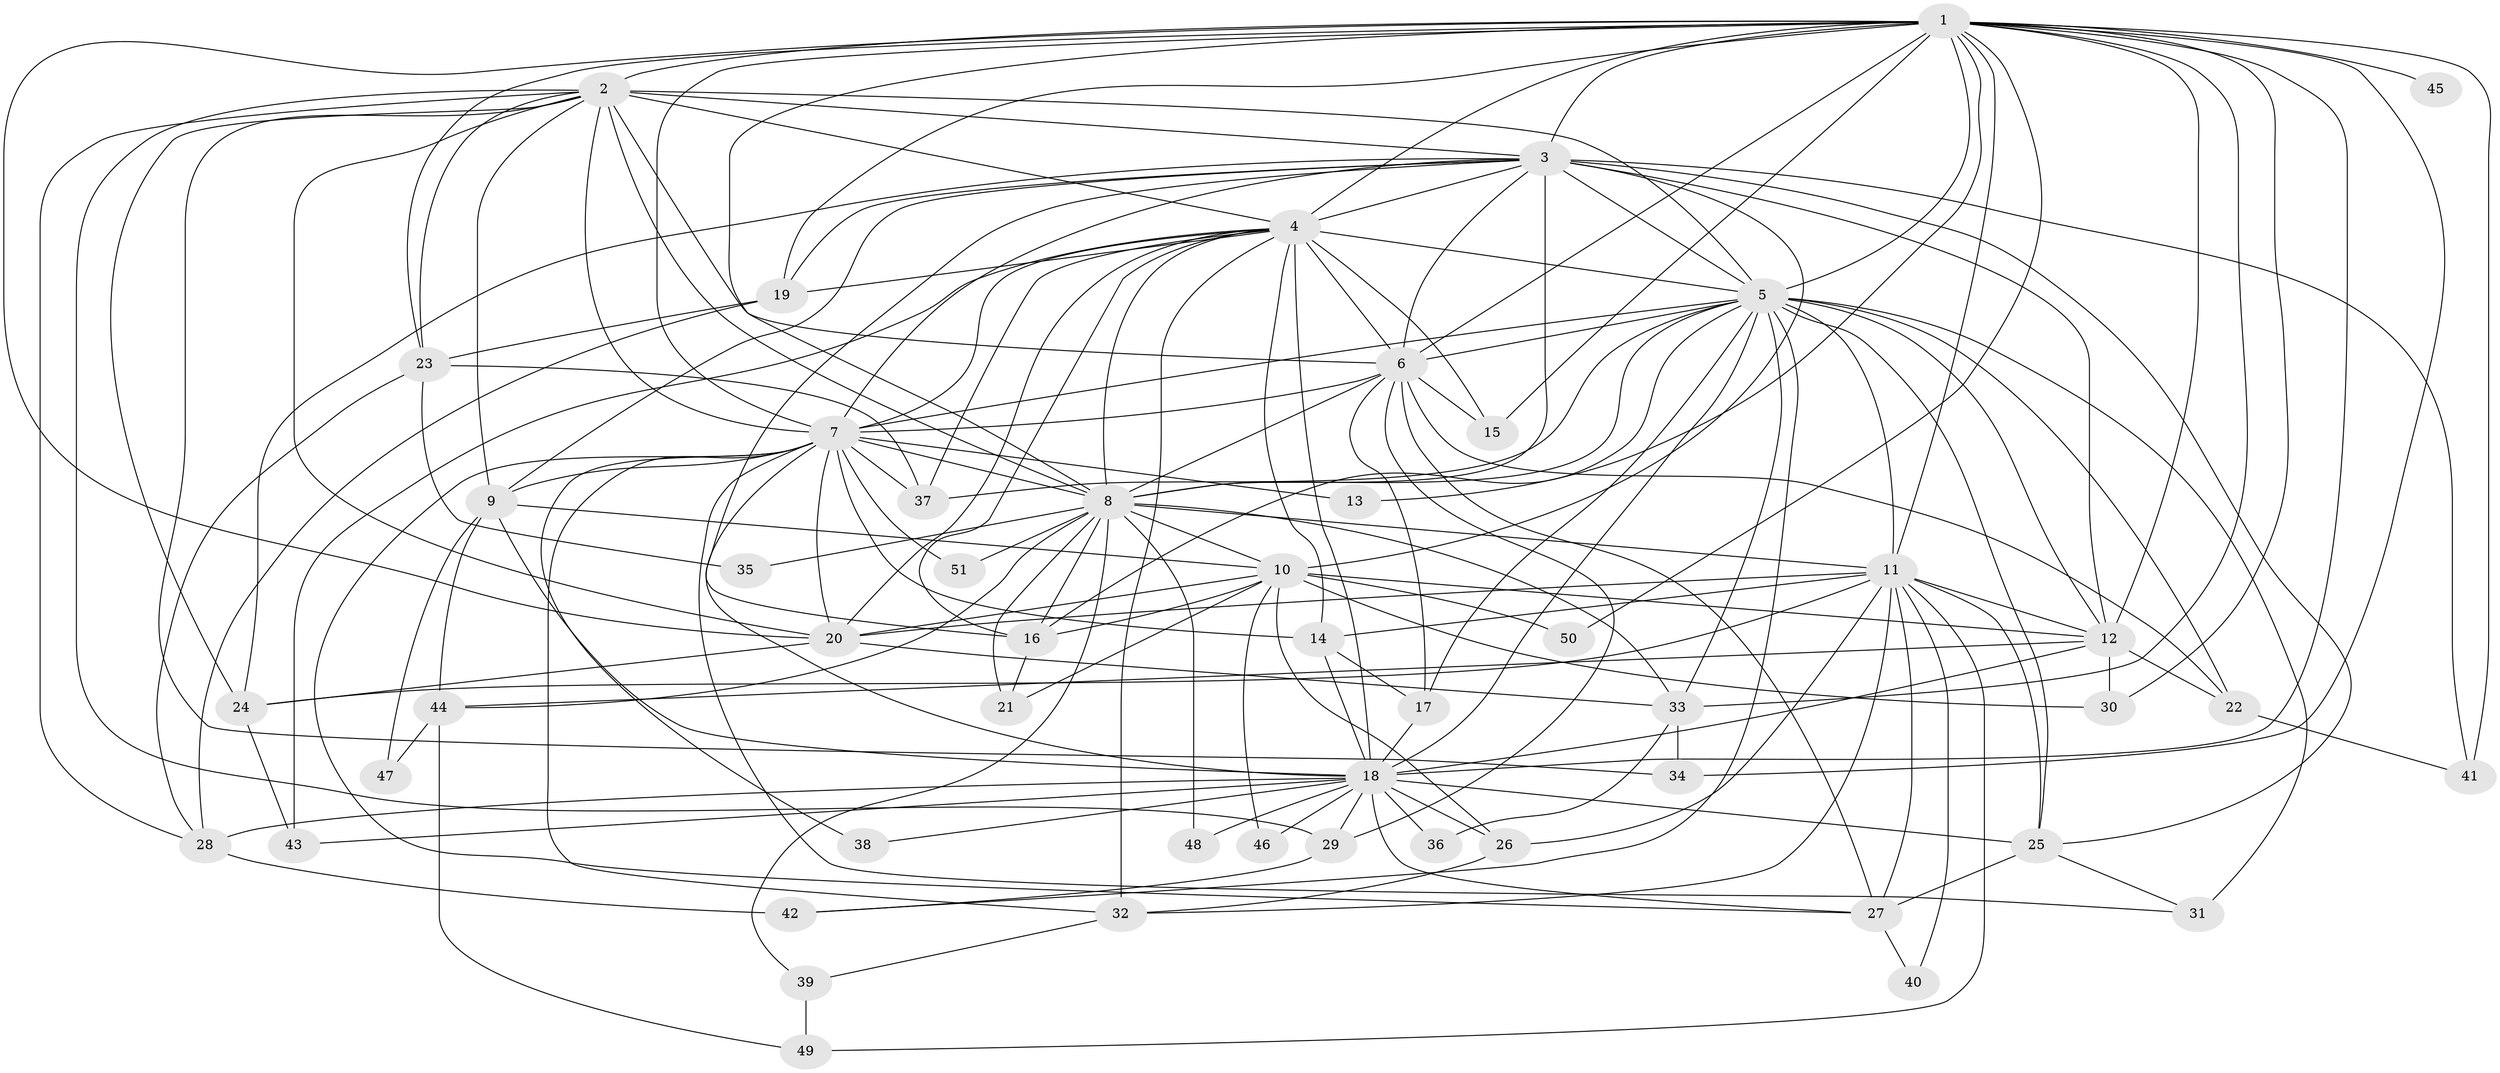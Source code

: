 // original degree distribution, {27: 0.007874015748031496, 15: 0.007874015748031496, 25: 0.007874015748031496, 17: 0.015748031496062992, 30: 0.007874015748031496, 18: 0.007874015748031496, 23: 0.007874015748031496, 22: 0.015748031496062992, 3: 0.2204724409448819, 2: 0.49606299212598426, 6: 0.03937007874015748, 9: 0.007874015748031496, 5: 0.07086614173228346, 4: 0.07874015748031496, 8: 0.007874015748031496}
// Generated by graph-tools (version 1.1) at 2025/50/03/04/25 22:50:02]
// undirected, 51 vertices, 164 edges
graph export_dot {
  node [color=gray90,style=filled];
  1;
  2;
  3;
  4;
  5;
  6;
  7;
  8;
  9;
  10;
  11;
  12;
  13;
  14;
  15;
  16;
  17;
  18;
  19;
  20;
  21;
  22;
  23;
  24;
  25;
  26;
  27;
  28;
  29;
  30;
  31;
  32;
  33;
  34;
  35;
  36;
  37;
  38;
  39;
  40;
  41;
  42;
  43;
  44;
  45;
  46;
  47;
  48;
  49;
  50;
  51;
  1 -- 2 [weight=3.0];
  1 -- 3 [weight=2.0];
  1 -- 4 [weight=2.0];
  1 -- 5 [weight=1.0];
  1 -- 6 [weight=1.0];
  1 -- 7 [weight=1.0];
  1 -- 8 [weight=1.0];
  1 -- 11 [weight=1.0];
  1 -- 12 [weight=2.0];
  1 -- 13 [weight=1.0];
  1 -- 15 [weight=1.0];
  1 -- 18 [weight=1.0];
  1 -- 19 [weight=1.0];
  1 -- 20 [weight=1.0];
  1 -- 23 [weight=1.0];
  1 -- 30 [weight=1.0];
  1 -- 33 [weight=1.0];
  1 -- 34 [weight=1.0];
  1 -- 41 [weight=2.0];
  1 -- 45 [weight=1.0];
  1 -- 50 [weight=1.0];
  2 -- 3 [weight=2.0];
  2 -- 4 [weight=4.0];
  2 -- 5 [weight=2.0];
  2 -- 6 [weight=2.0];
  2 -- 7 [weight=2.0];
  2 -- 8 [weight=2.0];
  2 -- 9 [weight=1.0];
  2 -- 20 [weight=1.0];
  2 -- 23 [weight=4.0];
  2 -- 24 [weight=1.0];
  2 -- 28 [weight=1.0];
  2 -- 29 [weight=1.0];
  2 -- 34 [weight=2.0];
  3 -- 4 [weight=2.0];
  3 -- 5 [weight=1.0];
  3 -- 6 [weight=2.0];
  3 -- 7 [weight=1.0];
  3 -- 8 [weight=1.0];
  3 -- 9 [weight=1.0];
  3 -- 10 [weight=6.0];
  3 -- 12 [weight=1.0];
  3 -- 16 [weight=1.0];
  3 -- 19 [weight=1.0];
  3 -- 24 [weight=2.0];
  3 -- 25 [weight=1.0];
  3 -- 41 [weight=1.0];
  4 -- 5 [weight=2.0];
  4 -- 6 [weight=2.0];
  4 -- 7 [weight=2.0];
  4 -- 8 [weight=2.0];
  4 -- 14 [weight=1.0];
  4 -- 15 [weight=1.0];
  4 -- 16 [weight=1.0];
  4 -- 18 [weight=11.0];
  4 -- 19 [weight=1.0];
  4 -- 20 [weight=1.0];
  4 -- 32 [weight=1.0];
  4 -- 37 [weight=1.0];
  4 -- 43 [weight=1.0];
  5 -- 6 [weight=3.0];
  5 -- 7 [weight=2.0];
  5 -- 8 [weight=3.0];
  5 -- 11 [weight=5.0];
  5 -- 12 [weight=1.0];
  5 -- 16 [weight=1.0];
  5 -- 17 [weight=1.0];
  5 -- 18 [weight=2.0];
  5 -- 22 [weight=1.0];
  5 -- 25 [weight=1.0];
  5 -- 31 [weight=2.0];
  5 -- 33 [weight=1.0];
  5 -- 37 [weight=1.0];
  5 -- 42 [weight=1.0];
  6 -- 7 [weight=1.0];
  6 -- 8 [weight=1.0];
  6 -- 15 [weight=1.0];
  6 -- 17 [weight=1.0];
  6 -- 22 [weight=2.0];
  6 -- 27 [weight=1.0];
  6 -- 29 [weight=1.0];
  7 -- 8 [weight=2.0];
  7 -- 9 [weight=1.0];
  7 -- 13 [weight=1.0];
  7 -- 14 [weight=2.0];
  7 -- 18 [weight=1.0];
  7 -- 20 [weight=1.0];
  7 -- 27 [weight=1.0];
  7 -- 31 [weight=1.0];
  7 -- 32 [weight=1.0];
  7 -- 37 [weight=1.0];
  7 -- 38 [weight=1.0];
  7 -- 51 [weight=1.0];
  8 -- 10 [weight=1.0];
  8 -- 11 [weight=1.0];
  8 -- 16 [weight=1.0];
  8 -- 21 [weight=2.0];
  8 -- 33 [weight=1.0];
  8 -- 35 [weight=1.0];
  8 -- 39 [weight=1.0];
  8 -- 44 [weight=1.0];
  8 -- 48 [weight=1.0];
  8 -- 51 [weight=1.0];
  9 -- 10 [weight=1.0];
  9 -- 18 [weight=1.0];
  9 -- 44 [weight=1.0];
  9 -- 47 [weight=1.0];
  10 -- 12 [weight=1.0];
  10 -- 16 [weight=1.0];
  10 -- 20 [weight=1.0];
  10 -- 21 [weight=1.0];
  10 -- 26 [weight=1.0];
  10 -- 30 [weight=1.0];
  10 -- 46 [weight=1.0];
  10 -- 50 [weight=1.0];
  11 -- 12 [weight=1.0];
  11 -- 14 [weight=1.0];
  11 -- 20 [weight=1.0];
  11 -- 24 [weight=1.0];
  11 -- 25 [weight=1.0];
  11 -- 26 [weight=1.0];
  11 -- 27 [weight=1.0];
  11 -- 32 [weight=1.0];
  11 -- 40 [weight=1.0];
  11 -- 49 [weight=1.0];
  12 -- 18 [weight=1.0];
  12 -- 22 [weight=1.0];
  12 -- 30 [weight=1.0];
  12 -- 44 [weight=1.0];
  14 -- 17 [weight=1.0];
  14 -- 18 [weight=1.0];
  16 -- 21 [weight=1.0];
  17 -- 18 [weight=1.0];
  18 -- 25 [weight=1.0];
  18 -- 26 [weight=1.0];
  18 -- 27 [weight=1.0];
  18 -- 28 [weight=1.0];
  18 -- 29 [weight=2.0];
  18 -- 36 [weight=1.0];
  18 -- 38 [weight=1.0];
  18 -- 43 [weight=1.0];
  18 -- 46 [weight=1.0];
  18 -- 48 [weight=1.0];
  19 -- 23 [weight=2.0];
  19 -- 28 [weight=1.0];
  20 -- 24 [weight=1.0];
  20 -- 33 [weight=1.0];
  22 -- 41 [weight=1.0];
  23 -- 28 [weight=1.0];
  23 -- 35 [weight=1.0];
  23 -- 37 [weight=1.0];
  24 -- 43 [weight=1.0];
  25 -- 27 [weight=1.0];
  25 -- 31 [weight=1.0];
  26 -- 32 [weight=1.0];
  27 -- 40 [weight=1.0];
  28 -- 42 [weight=2.0];
  29 -- 42 [weight=1.0];
  32 -- 39 [weight=1.0];
  33 -- 34 [weight=1.0];
  33 -- 36 [weight=1.0];
  39 -- 49 [weight=1.0];
  44 -- 47 [weight=1.0];
  44 -- 49 [weight=1.0];
}
